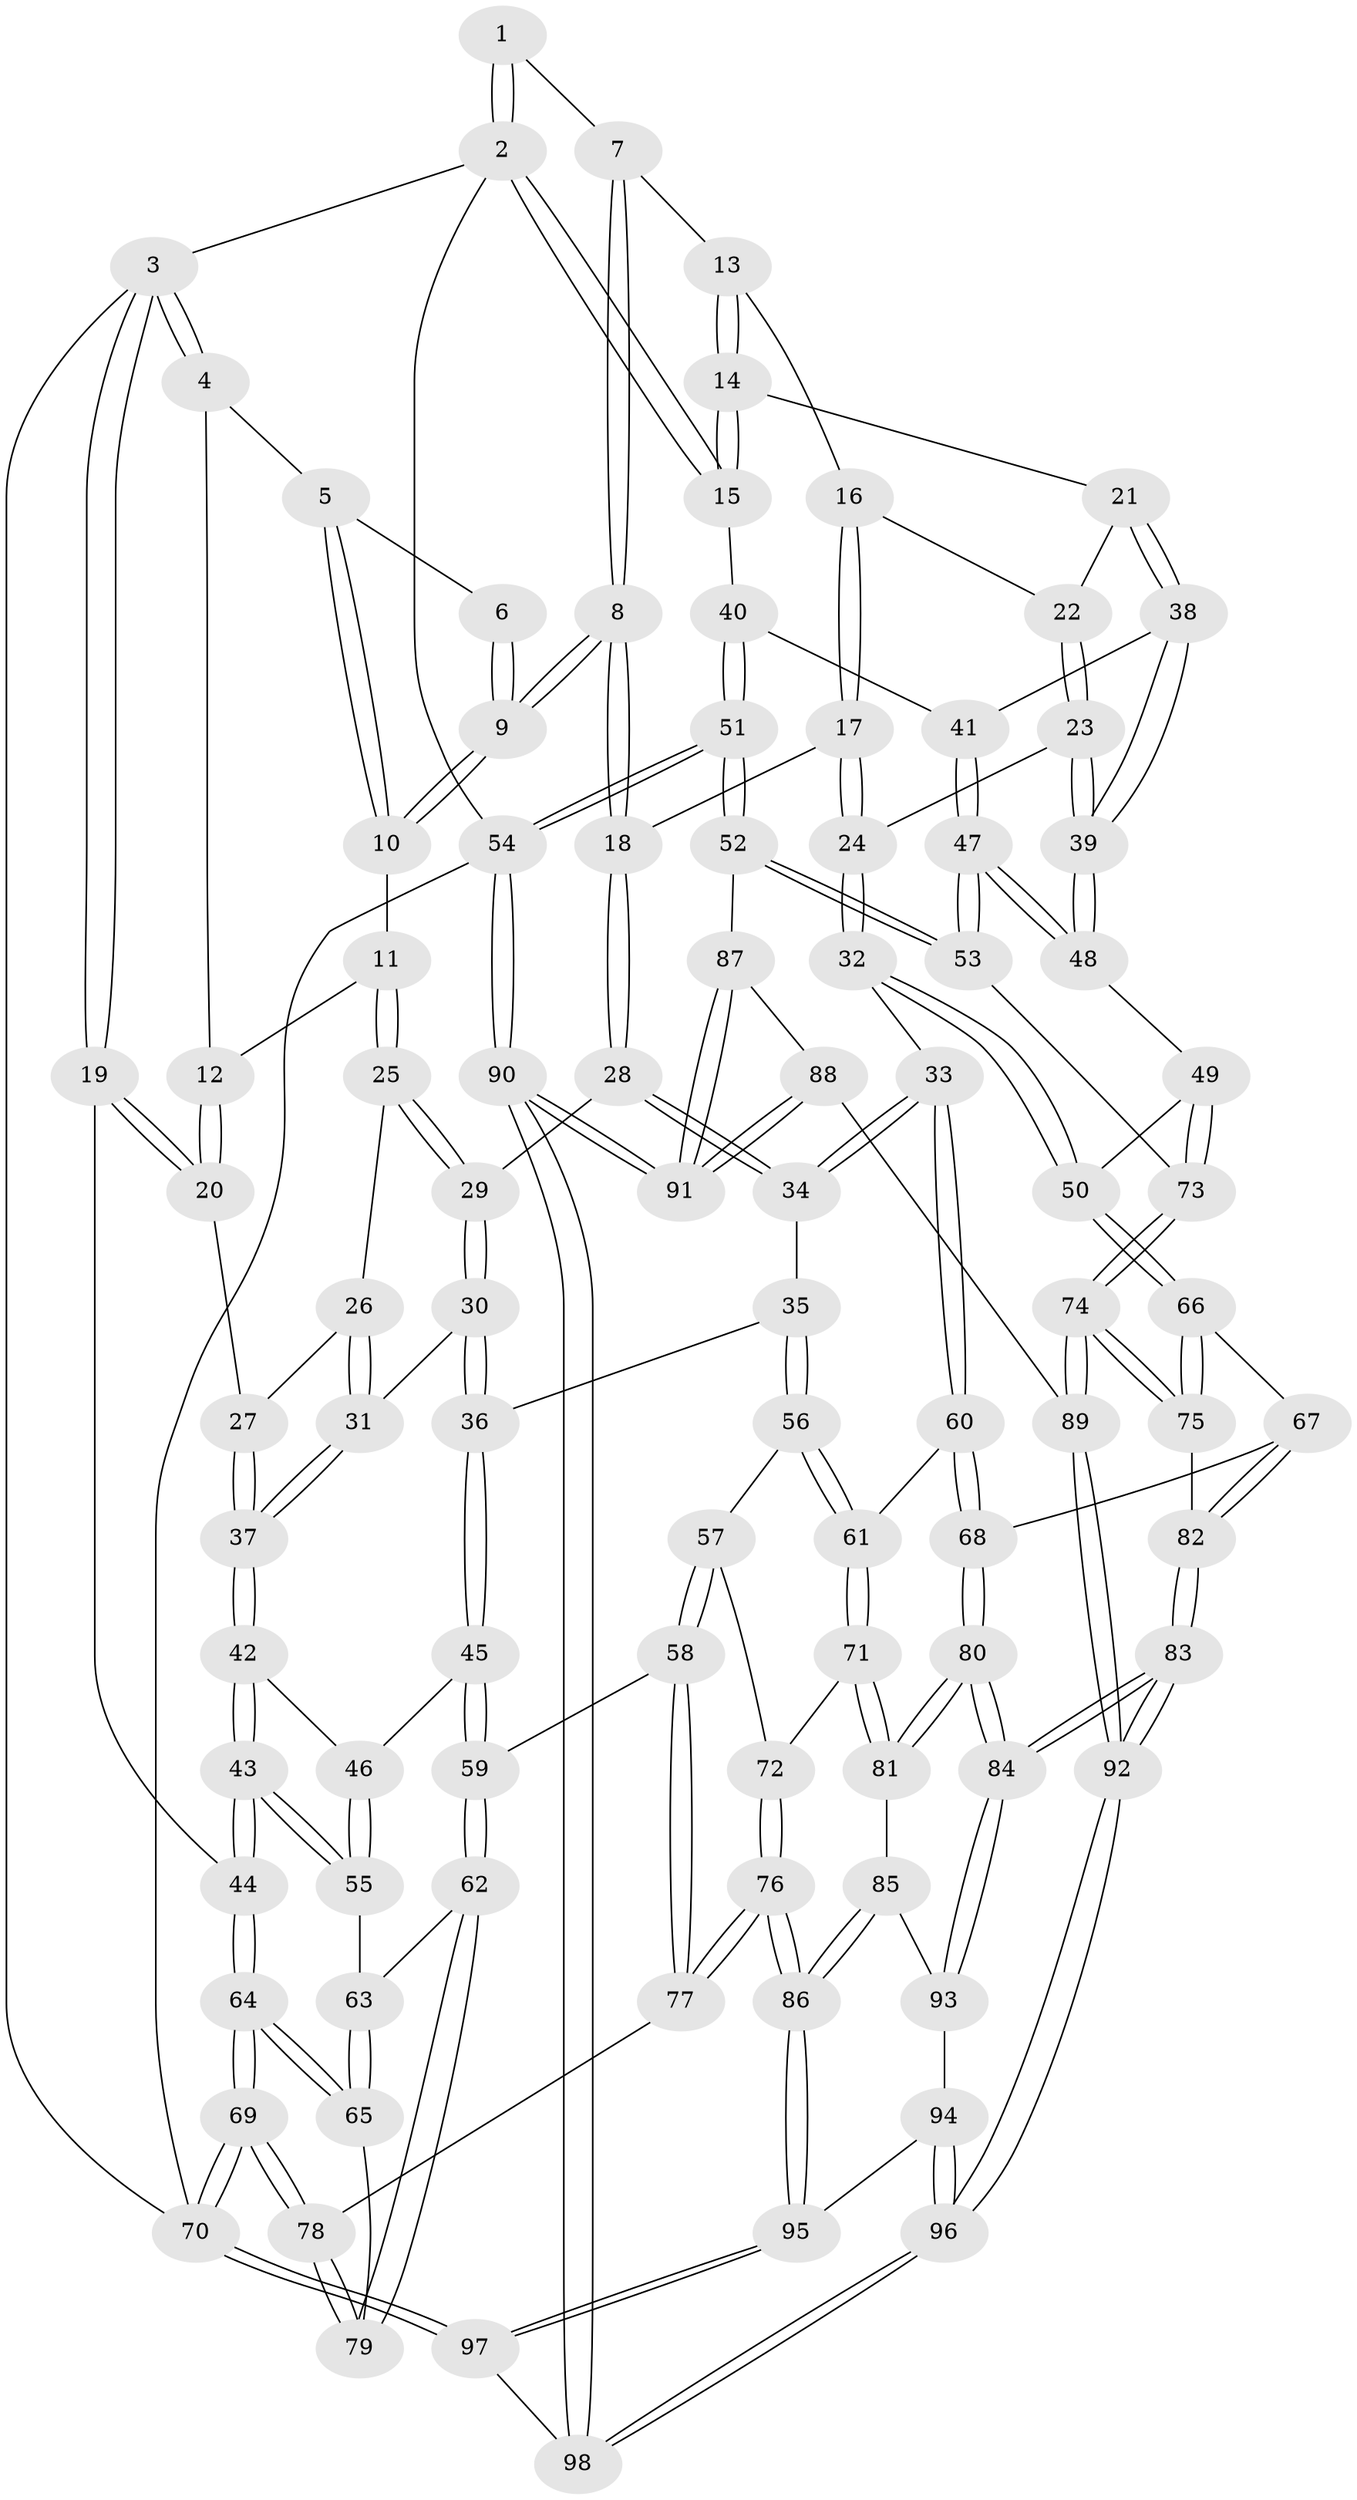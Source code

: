 // Generated by graph-tools (version 1.1) at 2025/16/03/09/25 04:16:47]
// undirected, 98 vertices, 242 edges
graph export_dot {
graph [start="1"]
  node [color=gray90,style=filled];
  1 [pos="+0.6583090272751658+0"];
  2 [pos="+1+0"];
  3 [pos="+0+0"];
  4 [pos="+0.29274601193477406+0"];
  5 [pos="+0.3663507144462647+0"];
  6 [pos="+0.6308387818528407+0"];
  7 [pos="+0.7305656374985892+0.0531959200563297"];
  8 [pos="+0.5183400861604757+0.20632724606283875"];
  9 [pos="+0.5161324454923765+0.20300910192194635"];
  10 [pos="+0.45518791997187935+0.15137717250335567"];
  11 [pos="+0.24755334023707007+0.16317155499441116"];
  12 [pos="+0.20537312661558899+0.11581713930066302"];
  13 [pos="+0.7971635892903844+0.12349731397058618"];
  14 [pos="+0.8624770714952923+0.16384132561914497"];
  15 [pos="+1+0"];
  16 [pos="+0.6652549350923787+0.2233983047017016"];
  17 [pos="+0.5267363667063086+0.22022943092022543"];
  18 [pos="+0.5197878481330991+0.2149828747507504"];
  19 [pos="+0+0.17787891286999769"];
  20 [pos="+0+0.1922380884774153"];
  21 [pos="+0.8469327607005274+0.2615943025316168"];
  22 [pos="+0.6856780160013887+0.243877457072868"];
  23 [pos="+0.7165498690376614+0.3939163607403263"];
  24 [pos="+0.567373345431295+0.27994924699877843"];
  25 [pos="+0.25276176545044116+0.19459047596808124"];
  26 [pos="+0.2450932819178818+0.23532114481617608"];
  27 [pos="+0.10393991004326407+0.31474062971007793"];
  28 [pos="+0.46589374385870125+0.27400414364496645"];
  29 [pos="+0.3731574032444635+0.28334501286707386"];
  30 [pos="+0.3010058563912348+0.36310226763737863"];
  31 [pos="+0.24949374271501124+0.3322436726282247"];
  32 [pos="+0.5402903707665596+0.49654297287381527"];
  33 [pos="+0.47198054343545104+0.5052180342355498"];
  34 [pos="+0.42106874876201394+0.4823247530705527"];
  35 [pos="+0.3695572960467396+0.4883774968202702"];
  36 [pos="+0.3668983761295908+0.4872699984935354"];
  37 [pos="+0.1572258863207117+0.38230529039356914"];
  38 [pos="+0.8445178710455883+0.35238958753001787"];
  39 [pos="+0.7658119050045524+0.44567333991867236"];
  40 [pos="+1+0.36045240026012093"];
  41 [pos="+1+0.37578456504062435"];
  42 [pos="+0.14630226236182198+0.4543572768761812"];
  43 [pos="+0+0.3657203059349707"];
  44 [pos="+0+0.35777430502627006"];
  45 [pos="+0.1748054626477547+0.5135963615671878"];
  46 [pos="+0.16564624197063244+0.5095768493635703"];
  47 [pos="+0.935842383252208+0.6149716148609272"];
  48 [pos="+0.7560704575254477+0.48626524226027296"];
  49 [pos="+0.7184245609530965+0.5136760484015589"];
  50 [pos="+0.7052739309174701+0.5198276974528342"];
  51 [pos="+1+0.6860391179373376"];
  52 [pos="+1+0.6692085339492433"];
  53 [pos="+0.9716054003311678+0.6498841147694926"];
  54 [pos="+1+1"];
  55 [pos="+0.11306360947386129+0.5443727223208554"];
  56 [pos="+0.34552460256590545+0.5812914665407092"];
  57 [pos="+0.2809308083073179+0.6442993117386333"];
  58 [pos="+0.23728467367195347+0.6478753569449226"];
  59 [pos="+0.2099746028447704+0.6252889687532475"];
  60 [pos="+0.48420395381666886+0.6760839386117868"];
  61 [pos="+0.39647431139509526+0.7200081359321928"];
  62 [pos="+0.14070061190443162+0.6830324285131432"];
  63 [pos="+0.10334553833449077+0.5551072816770899"];
  64 [pos="+0+0.6842768595450924"];
  65 [pos="+0+0.6622092774274361"];
  66 [pos="+0.6560784045327871+0.6336096126123004"];
  67 [pos="+0.5878819486673443+0.7173988408724324"];
  68 [pos="+0.5611967693945284+0.7182670624651526"];
  69 [pos="+0+1"];
  70 [pos="+0+1"];
  71 [pos="+0.3842974036658211+0.7365034947044872"];
  72 [pos="+0.29856031882992495+0.6702730801554289"];
  73 [pos="+0.7924397350430936+0.7653286622919606"];
  74 [pos="+0.7732627223062577+0.794530237909937"];
  75 [pos="+0.7684400205303442+0.7937245126544873"];
  76 [pos="+0.23091164086975838+0.8260264795369505"];
  77 [pos="+0.22161706538139347+0.820123139902414"];
  78 [pos="+0.17099775573735496+0.8074960523786132"];
  79 [pos="+0.11568922636266074+0.7280909361360802"];
  80 [pos="+0.49148798157904094+0.8340585042971556"];
  81 [pos="+0.37791695743000386+0.7552195395232174"];
  82 [pos="+0.6478269491763253+0.8078557045421859"];
  83 [pos="+0.5845044381723505+0.9726136361789693"];
  84 [pos="+0.49517740120331155+0.8542389831010057"];
  85 [pos="+0.3274068948200462+0.801074580625686"];
  86 [pos="+0.2588857892827593+0.84696014339416"];
  87 [pos="+0.9385401320542405+0.791608793259736"];
  88 [pos="+0.8263701928203757+0.9014578225709737"];
  89 [pos="+0.8247891373045954+0.9004899136766142"];
  90 [pos="+1+1"];
  91 [pos="+1+1"];
  92 [pos="+0.586074981512286+0.9850114062147808"];
  93 [pos="+0.43966035399530873+0.8717697486345024"];
  94 [pos="+0.42545037395793944+0.8849745890906828"];
  95 [pos="+0.2803008265916985+0.9537949197450466"];
  96 [pos="+0.5272411443583823+1"];
  97 [pos="+0.2902492095927461+1"];
  98 [pos="+0.5209522888057699+1"];
  1 -- 2;
  1 -- 2;
  1 -- 7;
  2 -- 3;
  2 -- 15;
  2 -- 15;
  2 -- 54;
  3 -- 4;
  3 -- 4;
  3 -- 19;
  3 -- 19;
  3 -- 70;
  4 -- 5;
  4 -- 12;
  5 -- 6;
  5 -- 10;
  5 -- 10;
  6 -- 9;
  6 -- 9;
  7 -- 8;
  7 -- 8;
  7 -- 13;
  8 -- 9;
  8 -- 9;
  8 -- 18;
  8 -- 18;
  9 -- 10;
  9 -- 10;
  10 -- 11;
  11 -- 12;
  11 -- 25;
  11 -- 25;
  12 -- 20;
  12 -- 20;
  13 -- 14;
  13 -- 14;
  13 -- 16;
  14 -- 15;
  14 -- 15;
  14 -- 21;
  15 -- 40;
  16 -- 17;
  16 -- 17;
  16 -- 22;
  17 -- 18;
  17 -- 24;
  17 -- 24;
  18 -- 28;
  18 -- 28;
  19 -- 20;
  19 -- 20;
  19 -- 44;
  20 -- 27;
  21 -- 22;
  21 -- 38;
  21 -- 38;
  22 -- 23;
  22 -- 23;
  23 -- 24;
  23 -- 39;
  23 -- 39;
  24 -- 32;
  24 -- 32;
  25 -- 26;
  25 -- 29;
  25 -- 29;
  26 -- 27;
  26 -- 31;
  26 -- 31;
  27 -- 37;
  27 -- 37;
  28 -- 29;
  28 -- 34;
  28 -- 34;
  29 -- 30;
  29 -- 30;
  30 -- 31;
  30 -- 36;
  30 -- 36;
  31 -- 37;
  31 -- 37;
  32 -- 33;
  32 -- 50;
  32 -- 50;
  33 -- 34;
  33 -- 34;
  33 -- 60;
  33 -- 60;
  34 -- 35;
  35 -- 36;
  35 -- 56;
  35 -- 56;
  36 -- 45;
  36 -- 45;
  37 -- 42;
  37 -- 42;
  38 -- 39;
  38 -- 39;
  38 -- 41;
  39 -- 48;
  39 -- 48;
  40 -- 41;
  40 -- 51;
  40 -- 51;
  41 -- 47;
  41 -- 47;
  42 -- 43;
  42 -- 43;
  42 -- 46;
  43 -- 44;
  43 -- 44;
  43 -- 55;
  43 -- 55;
  44 -- 64;
  44 -- 64;
  45 -- 46;
  45 -- 59;
  45 -- 59;
  46 -- 55;
  46 -- 55;
  47 -- 48;
  47 -- 48;
  47 -- 53;
  47 -- 53;
  48 -- 49;
  49 -- 50;
  49 -- 73;
  49 -- 73;
  50 -- 66;
  50 -- 66;
  51 -- 52;
  51 -- 52;
  51 -- 54;
  51 -- 54;
  52 -- 53;
  52 -- 53;
  52 -- 87;
  53 -- 73;
  54 -- 90;
  54 -- 90;
  54 -- 70;
  55 -- 63;
  56 -- 57;
  56 -- 61;
  56 -- 61;
  57 -- 58;
  57 -- 58;
  57 -- 72;
  58 -- 59;
  58 -- 77;
  58 -- 77;
  59 -- 62;
  59 -- 62;
  60 -- 61;
  60 -- 68;
  60 -- 68;
  61 -- 71;
  61 -- 71;
  62 -- 63;
  62 -- 79;
  62 -- 79;
  63 -- 65;
  63 -- 65;
  64 -- 65;
  64 -- 65;
  64 -- 69;
  64 -- 69;
  65 -- 79;
  66 -- 67;
  66 -- 75;
  66 -- 75;
  67 -- 68;
  67 -- 82;
  67 -- 82;
  68 -- 80;
  68 -- 80;
  69 -- 70;
  69 -- 70;
  69 -- 78;
  69 -- 78;
  70 -- 97;
  70 -- 97;
  71 -- 72;
  71 -- 81;
  71 -- 81;
  72 -- 76;
  72 -- 76;
  73 -- 74;
  73 -- 74;
  74 -- 75;
  74 -- 75;
  74 -- 89;
  74 -- 89;
  75 -- 82;
  76 -- 77;
  76 -- 77;
  76 -- 86;
  76 -- 86;
  77 -- 78;
  78 -- 79;
  78 -- 79;
  80 -- 81;
  80 -- 81;
  80 -- 84;
  80 -- 84;
  81 -- 85;
  82 -- 83;
  82 -- 83;
  83 -- 84;
  83 -- 84;
  83 -- 92;
  83 -- 92;
  84 -- 93;
  84 -- 93;
  85 -- 86;
  85 -- 86;
  85 -- 93;
  86 -- 95;
  86 -- 95;
  87 -- 88;
  87 -- 91;
  87 -- 91;
  88 -- 89;
  88 -- 91;
  88 -- 91;
  89 -- 92;
  89 -- 92;
  90 -- 91;
  90 -- 91;
  90 -- 98;
  90 -- 98;
  92 -- 96;
  92 -- 96;
  93 -- 94;
  94 -- 95;
  94 -- 96;
  94 -- 96;
  95 -- 97;
  95 -- 97;
  96 -- 98;
  96 -- 98;
  97 -- 98;
}
